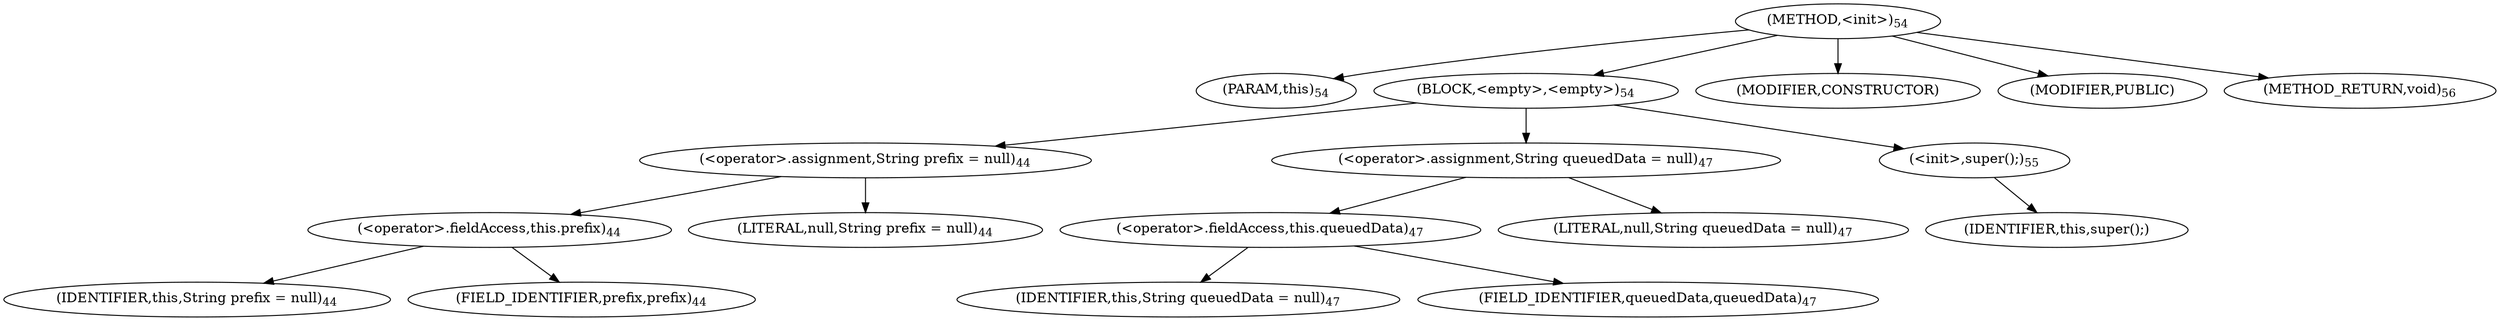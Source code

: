 digraph "&lt;init&gt;" {  
"35" [label = <(METHOD,&lt;init&gt;)<SUB>54</SUB>> ]
"4" [label = <(PARAM,this)<SUB>54</SUB>> ]
"36" [label = <(BLOCK,&lt;empty&gt;,&lt;empty&gt;)<SUB>54</SUB>> ]
"37" [label = <(&lt;operator&gt;.assignment,String prefix = null)<SUB>44</SUB>> ]
"38" [label = <(&lt;operator&gt;.fieldAccess,this.prefix)<SUB>44</SUB>> ]
"39" [label = <(IDENTIFIER,this,String prefix = null)<SUB>44</SUB>> ]
"40" [label = <(FIELD_IDENTIFIER,prefix,prefix)<SUB>44</SUB>> ]
"41" [label = <(LITERAL,null,String prefix = null)<SUB>44</SUB>> ]
"42" [label = <(&lt;operator&gt;.assignment,String queuedData = null)<SUB>47</SUB>> ]
"43" [label = <(&lt;operator&gt;.fieldAccess,this.queuedData)<SUB>47</SUB>> ]
"44" [label = <(IDENTIFIER,this,String queuedData = null)<SUB>47</SUB>> ]
"45" [label = <(FIELD_IDENTIFIER,queuedData,queuedData)<SUB>47</SUB>> ]
"46" [label = <(LITERAL,null,String queuedData = null)<SUB>47</SUB>> ]
"47" [label = <(&lt;init&gt;,super();)<SUB>55</SUB>> ]
"3" [label = <(IDENTIFIER,this,super();)> ]
"48" [label = <(MODIFIER,CONSTRUCTOR)> ]
"49" [label = <(MODIFIER,PUBLIC)> ]
"50" [label = <(METHOD_RETURN,void)<SUB>56</SUB>> ]
  "35" -> "4" 
  "35" -> "36" 
  "35" -> "48" 
  "35" -> "49" 
  "35" -> "50" 
  "36" -> "37" 
  "36" -> "42" 
  "36" -> "47" 
  "37" -> "38" 
  "37" -> "41" 
  "38" -> "39" 
  "38" -> "40" 
  "42" -> "43" 
  "42" -> "46" 
  "43" -> "44" 
  "43" -> "45" 
  "47" -> "3" 
}
